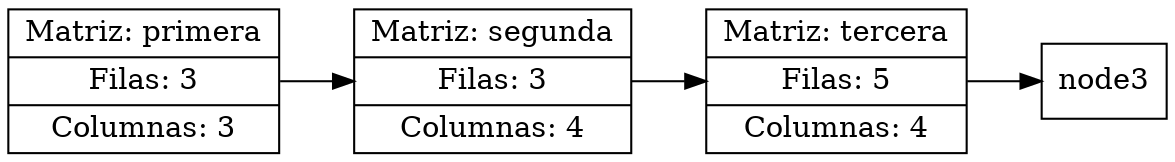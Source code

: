 digraph G {
rankdir=LR;
node [shape = record];
node0 [label="Matriz: primera | Filas: 3 | Columnas: 3"];
node1 [label="Matriz: segunda | Filas: 3 | Columnas: 4"];
node2 [label="Matriz: tercera | Filas: 5 | Columnas: 4"];
node0 -> node1;
node1 -> node2;
node2 -> node3;
}